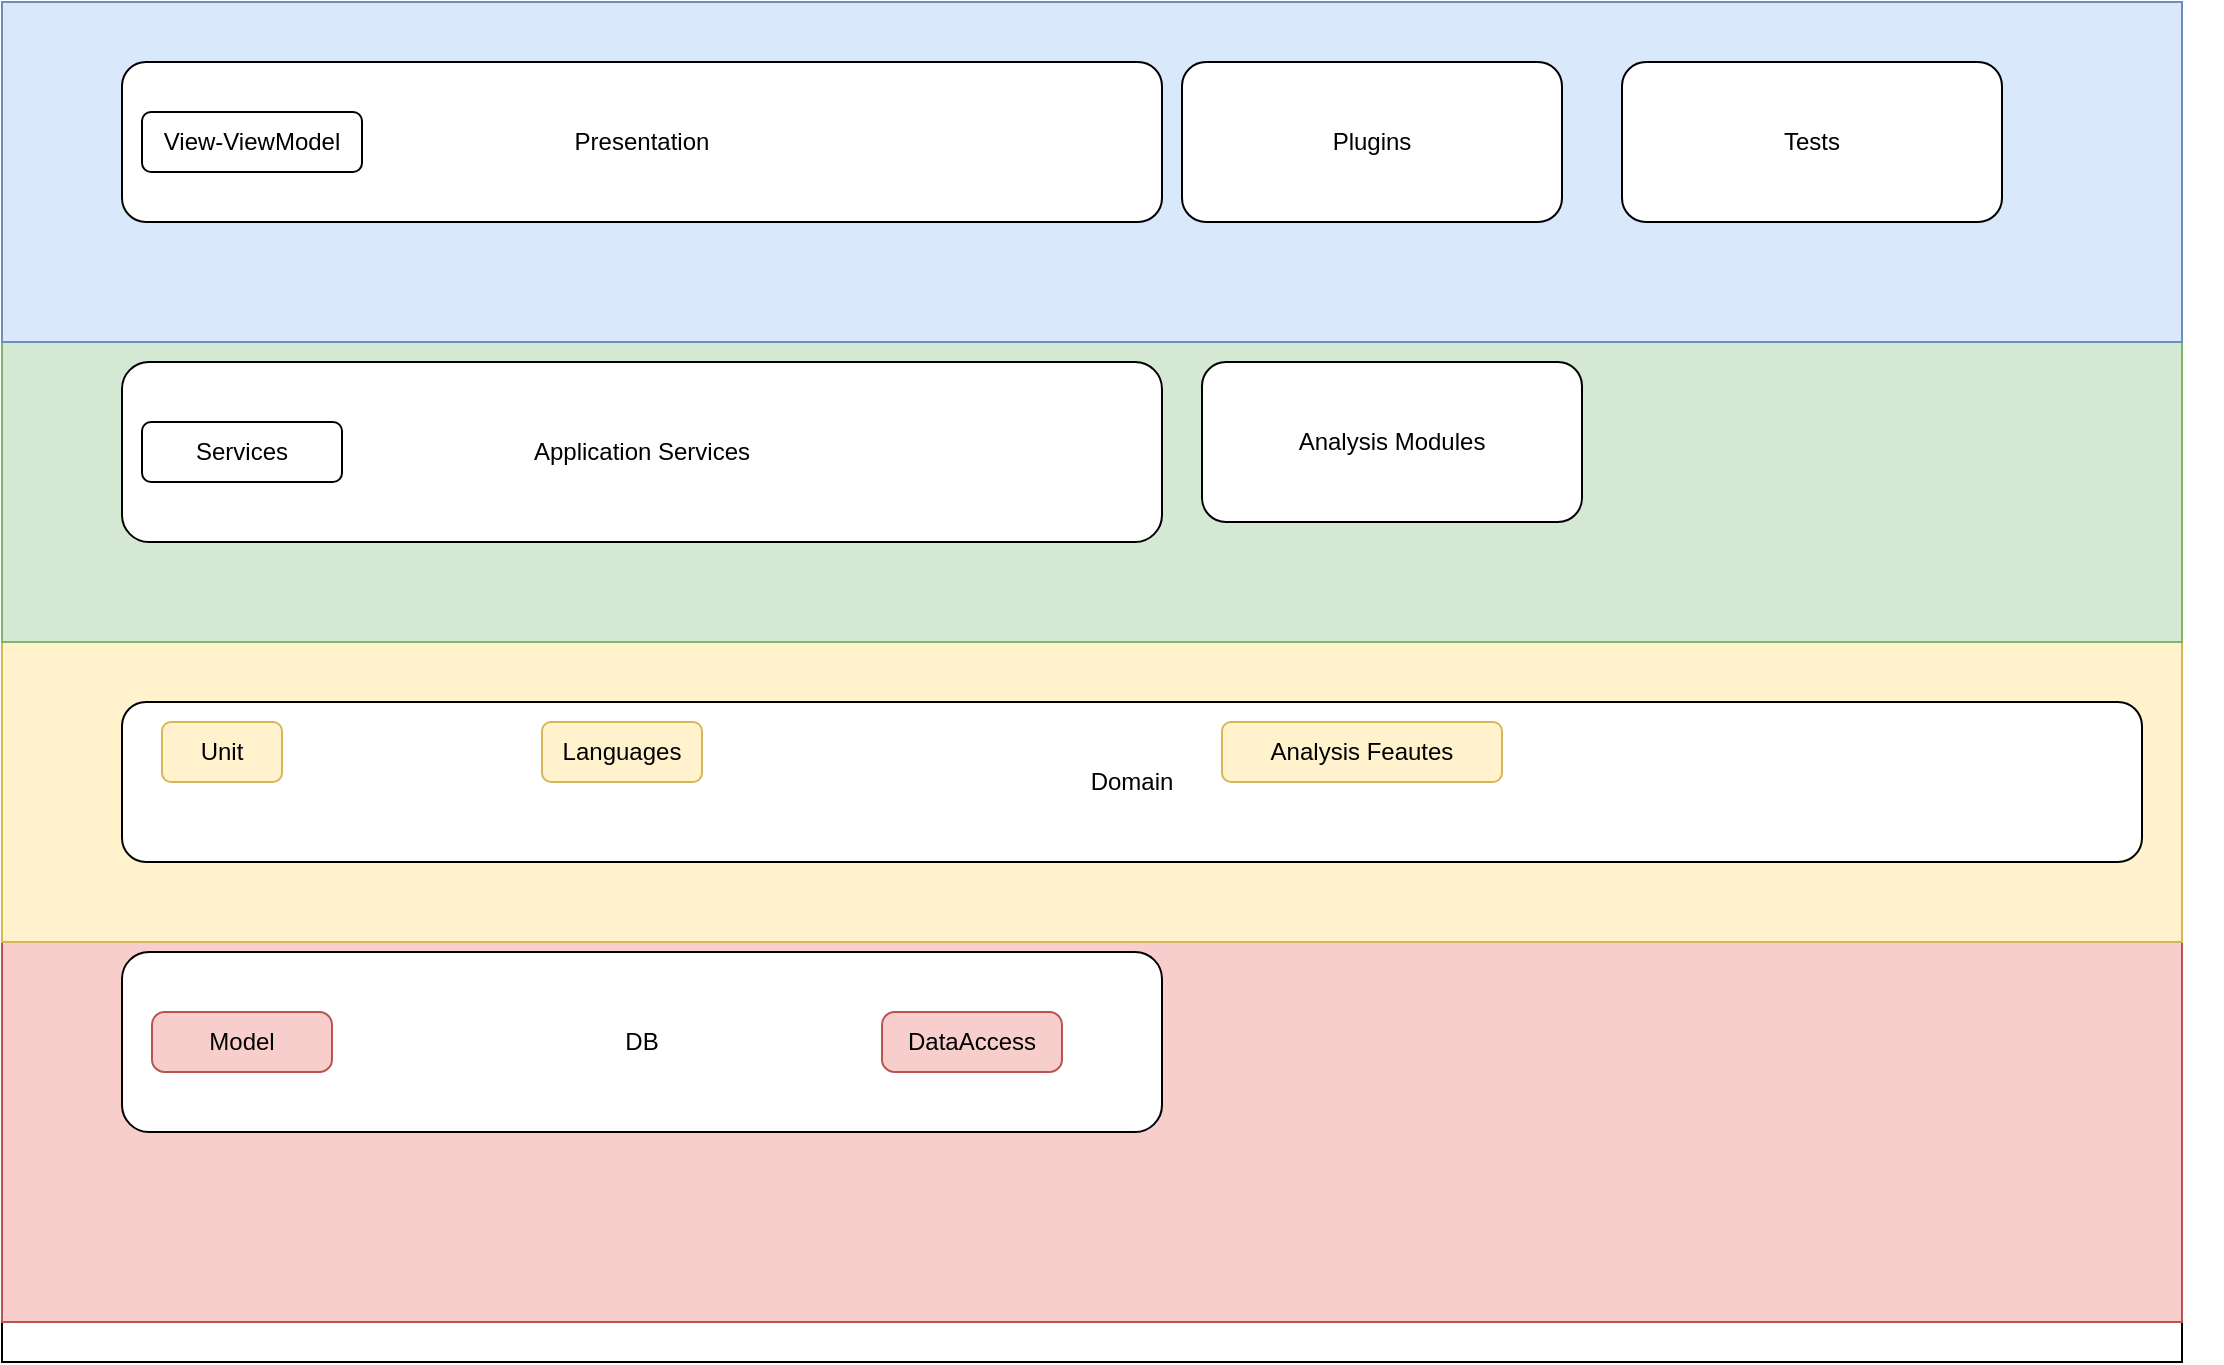<mxfile version="26.2.9">
  <diagram name="Layered Diagram" id="2xw1S9ei6TOHdreCXuQD">
    <mxGraphModel dx="1466" dy="786" grid="1" gridSize="10" guides="1" tooltips="1" connect="1" arrows="1" fold="1" page="1" pageScale="1" pageWidth="827" pageHeight="1169" math="0" shadow="0">
      <root>
        <mxCell id="0" />
        <mxCell id="1" parent="0" />
        <mxCell id="kIrDtq8kYda9SALnQc9W-10" value="" style="group" vertex="1" connectable="0" parent="1">
          <mxGeometry x="120" y="20" width="1110" height="680" as="geometry" />
        </mxCell>
        <mxCell id="kIrDtq8kYda9SALnQc9W-1" value="" style="rounded=0;whiteSpace=wrap;html=1;" vertex="1" parent="kIrDtq8kYda9SALnQc9W-10">
          <mxGeometry width="1090" height="680" as="geometry" />
        </mxCell>
        <mxCell id="kIrDtq8kYda9SALnQc9W-9" value="" style="rounded=0;whiteSpace=wrap;html=1;fillColor=#f8cecc;strokeColor=#b85450;" vertex="1" parent="kIrDtq8kYda9SALnQc9W-10">
          <mxGeometry y="470" width="1090" height="190" as="geometry" />
        </mxCell>
        <mxCell id="kIrDtq8kYda9SALnQc9W-8" value="" style="rounded=0;whiteSpace=wrap;html=1;fillColor=#fff2cc;strokeColor=#d6b656;" vertex="1" parent="kIrDtq8kYda9SALnQc9W-10">
          <mxGeometry y="320" width="1090" height="150" as="geometry" />
        </mxCell>
        <mxCell id="kIrDtq8kYda9SALnQc9W-11" value="" style="group" vertex="1" connectable="0" parent="kIrDtq8kYda9SALnQc9W-10">
          <mxGeometry width="1110" height="320" as="geometry" />
        </mxCell>
        <mxCell id="kIrDtq8kYda9SALnQc9W-7" value="" style="rounded=0;whiteSpace=wrap;html=1;fillColor=#d5e8d4;strokeColor=#82b366;" vertex="1" parent="kIrDtq8kYda9SALnQc9W-11">
          <mxGeometry y="170" width="1090" height="150" as="geometry" />
        </mxCell>
        <mxCell id="kIrDtq8kYda9SALnQc9W-6" value="" style="rounded=0;whiteSpace=wrap;html=1;fillColor=#dae8fc;strokeColor=#6c8ebf;" vertex="1" parent="kIrDtq8kYda9SALnQc9W-11">
          <mxGeometry width="1090" height="170" as="geometry" />
        </mxCell>
        <mxCell id="kIrDtq8kYda9SALnQc9W-12" value="Plugins" style="rounded=1;whiteSpace=wrap;html=1;" vertex="1" parent="kIrDtq8kYda9SALnQc9W-11">
          <mxGeometry x="590" y="30" width="190" height="80" as="geometry" />
        </mxCell>
        <mxCell id="kIrDtq8kYda9SALnQc9W-15" value="Tests" style="rounded=1;whiteSpace=wrap;html=1;" vertex="1" parent="kIrDtq8kYda9SALnQc9W-11">
          <mxGeometry x="810" y="30" width="190" height="80" as="geometry" />
        </mxCell>
        <mxCell id="kIrDtq8kYda9SALnQc9W-16" value="Analysis Modules" style="rounded=1;whiteSpace=wrap;html=1;" vertex="1" parent="kIrDtq8kYda9SALnQc9W-11">
          <mxGeometry x="600" y="180" width="190" height="80" as="geometry" />
        </mxCell>
        <mxCell id="vmsnHO8LjkJpZJElM0fm-3" value="Domain" style="rounded=1;whiteSpace=wrap;html=1;" parent="kIrDtq8kYda9SALnQc9W-10" vertex="1">
          <mxGeometry x="60" y="350" width="1010" height="80" as="geometry" />
        </mxCell>
        <mxCell id="kIrDtq8kYda9SALnQc9W-13" value="Unit" style="rounded=1;whiteSpace=wrap;html=1;fillColor=#fff2cc;strokeColor=#d6b656;" vertex="1" parent="kIrDtq8kYda9SALnQc9W-10">
          <mxGeometry x="80" y="360" width="60" height="30" as="geometry" />
        </mxCell>
        <mxCell id="kIrDtq8kYda9SALnQc9W-14" value="Languages" style="rounded=1;whiteSpace=wrap;html=1;fillColor=#fff2cc;strokeColor=#d6b656;" vertex="1" parent="kIrDtq8kYda9SALnQc9W-10">
          <mxGeometry x="270" y="360" width="80" height="30" as="geometry" />
        </mxCell>
        <mxCell id="kIrDtq8kYda9SALnQc9W-17" value="Analysis Feautes" style="rounded=1;whiteSpace=wrap;html=1;fillColor=#fff2cc;strokeColor=#d6b656;" vertex="1" parent="kIrDtq8kYda9SALnQc9W-10">
          <mxGeometry x="610" y="360" width="140" height="30" as="geometry" />
        </mxCell>
        <mxCell id="vmsnHO8LjkJpZJElM0fm-1" value="Presentation" style="rounded=1;whiteSpace=wrap;html=1;" parent="1" vertex="1">
          <mxGeometry x="180" y="50" width="520" height="80" as="geometry" />
        </mxCell>
        <mxCell id="vmsnHO8LjkJpZJElM0fm-2" value="Application Services" style="rounded=1;whiteSpace=wrap;html=1;" parent="1" vertex="1">
          <mxGeometry x="180" y="200" width="520" height="90" as="geometry" />
        </mxCell>
        <mxCell id="vmsnHO8LjkJpZJElM0fm-4" value="DB" style="rounded=1;whiteSpace=wrap;html=1;" parent="1" vertex="1">
          <mxGeometry x="180" y="495" width="520" height="90" as="geometry" />
        </mxCell>
        <mxCell id="vmsnHO8LjkJpZJElM0fm-5" value="View-ViewModel" style="rounded=1;whiteSpace=wrap;html=1;" parent="1" vertex="1">
          <mxGeometry x="190" y="75" width="110" height="30" as="geometry" />
        </mxCell>
        <mxCell id="vmsnHO8LjkJpZJElM0fm-7" value="Services" style="rounded=1;whiteSpace=wrap;html=1;" parent="1" vertex="1">
          <mxGeometry x="190" y="230" width="100" height="30" as="geometry" />
        </mxCell>
        <mxCell id="vmsnHO8LjkJpZJElM0fm-8" value="Model" style="rounded=1;whiteSpace=wrap;html=1;arcSize=21;fillColor=#f8cecc;strokeColor=#b85450;" parent="1" vertex="1">
          <mxGeometry x="195" y="525" width="90" height="30" as="geometry" />
        </mxCell>
        <mxCell id="vmsnHO8LjkJpZJElM0fm-9" value="DataAccess" style="rounded=1;whiteSpace=wrap;html=1;arcSize=21;fillColor=#f8cecc;strokeColor=#b85450;" parent="1" vertex="1">
          <mxGeometry x="560" y="525" width="90" height="30" as="geometry" />
        </mxCell>
      </root>
    </mxGraphModel>
  </diagram>
</mxfile>
